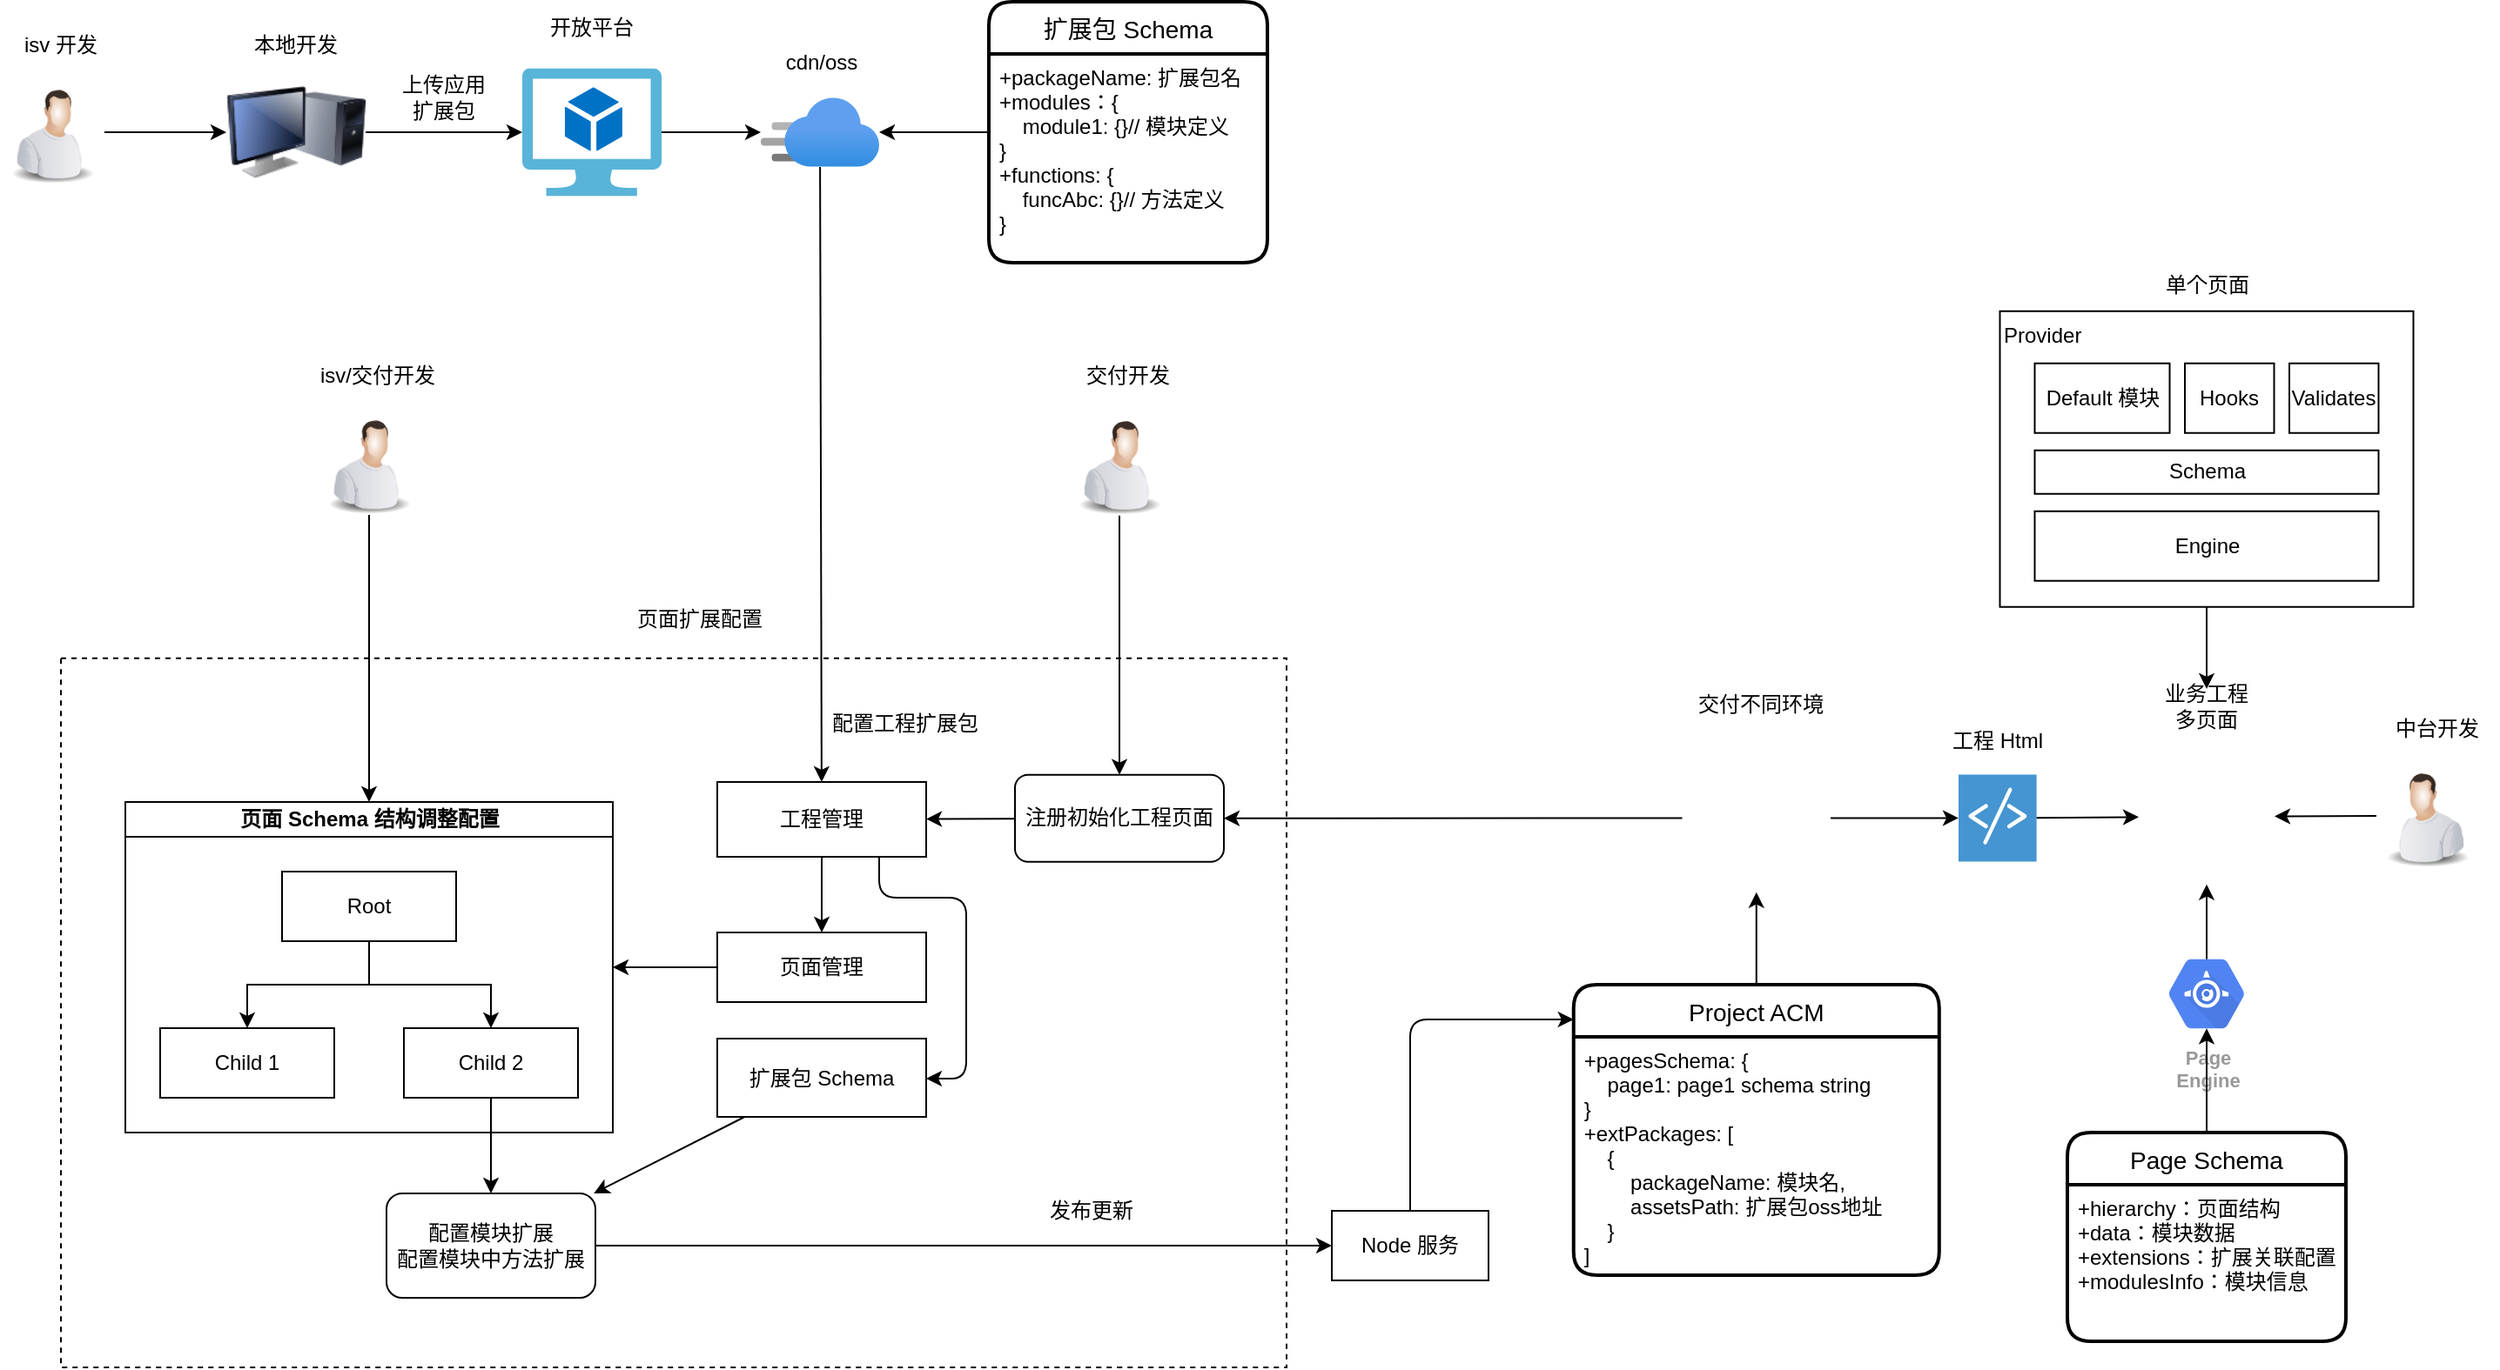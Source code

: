 <mxfile version="14.7.6" type="github">
  <diagram id="0YKwTzjTn9c74l9xXgr4" name="模块开放">
    <mxGraphModel dx="1298" dy="882" grid="1" gridSize="10" guides="1" tooltips="1" connect="1" arrows="1" fold="1" page="1" pageScale="1" pageWidth="827" pageHeight="1169" math="0" shadow="0">
      <root>
        <mxCell id="0" />
        <mxCell id="1" parent="0" />
        <mxCell id="P9pTZyouTYHlQww-c1dC-97" value="" style="rounded=0;whiteSpace=wrap;html=1;labelBackgroundColor=none;align=center;verticalAlign=middle;dashed=1;fillColor=none;" parent="1" vertex="1">
          <mxGeometry x="185" y="497.37" width="704" height="407.63" as="geometry" />
        </mxCell>
        <mxCell id="P9pTZyouTYHlQww-c1dC-19" value="" style="edgeStyle=orthogonalEdgeStyle;rounded=0;orthogonalLoop=1;jettySize=auto;html=1;" parent="1" source="P9pTZyouTYHlQww-c1dC-7" target="P9pTZyouTYHlQww-c1dC-17" edge="1">
          <mxGeometry relative="1" as="geometry" />
        </mxCell>
        <mxCell id="P9pTZyouTYHlQww-c1dC-13" style="edgeStyle=orthogonalEdgeStyle;rounded=0;orthogonalLoop=1;jettySize=auto;html=1;exitX=1;exitY=0.5;exitDx=0;exitDy=0;entryX=0;entryY=0.5;entryDx=0;entryDy=0;" parent="1" source="P9pTZyouTYHlQww-c1dC-8" target="P9pTZyouTYHlQww-c1dC-10" edge="1">
          <mxGeometry relative="1" as="geometry" />
        </mxCell>
        <mxCell id="P9pTZyouTYHlQww-c1dC-15" style="edgeStyle=orthogonalEdgeStyle;rounded=0;orthogonalLoop=1;jettySize=auto;html=1;exitX=1;exitY=0.5;exitDx=0;exitDy=0;" parent="1" source="P9pTZyouTYHlQww-c1dC-10" target="P9pTZyouTYHlQww-c1dC-7" edge="1">
          <mxGeometry relative="1" as="geometry" />
        </mxCell>
        <mxCell id="P9pTZyouTYHlQww-c1dC-16" value="上传应用&lt;br&gt;扩展包" style="text;html=1;strokeColor=none;fillColor=none;align=center;verticalAlign=middle;whiteSpace=wrap;rounded=0;" parent="1" vertex="1">
          <mxGeometry x="370" y="165" width="70" height="20" as="geometry" />
        </mxCell>
        <mxCell id="P9pTZyouTYHlQww-c1dC-37" value="" style="group" parent="1" vertex="1" connectable="0">
          <mxGeometry x="150" y="135" width="70" height="90" as="geometry" />
        </mxCell>
        <mxCell id="P9pTZyouTYHlQww-c1dC-8" value="" style="image;html=1;image=img/lib/clip_art/people/Worker_Man_128x128.png" parent="P9pTZyouTYHlQww-c1dC-37" vertex="1">
          <mxGeometry y="30" width="60" height="60" as="geometry" />
        </mxCell>
        <mxCell id="P9pTZyouTYHlQww-c1dC-9" value="isv 开发" style="text;html=1;strokeColor=none;fillColor=none;align=center;verticalAlign=middle;whiteSpace=wrap;rounded=0;" parent="P9pTZyouTYHlQww-c1dC-37" vertex="1">
          <mxGeometry width="70" height="20" as="geometry" />
        </mxCell>
        <mxCell id="P9pTZyouTYHlQww-c1dC-42" style="edgeStyle=orthogonalEdgeStyle;rounded=0;orthogonalLoop=1;jettySize=auto;html=1;exitX=0.5;exitY=0.16;exitDx=0;exitDy=0;exitPerimeter=0;" parent="1" source="P9pTZyouTYHlQww-c1dC-38" target="P9pTZyouTYHlQww-c1dC-29" edge="1">
          <mxGeometry relative="1" as="geometry">
            <mxPoint x="1417.5" y="682.61" as="sourcePoint" />
          </mxGeometry>
        </mxCell>
        <mxCell id="P9pTZyouTYHlQww-c1dC-38" value="Page&lt;br&gt;Engine" style="html=1;fillColor=#5184F3;strokeColor=none;verticalAlign=top;labelPosition=center;verticalLabelPosition=bottom;align=center;spacingTop=-6;fontSize=11;fontStyle=1;fontColor=#999999;shape=mxgraph.gcp2.hexIcon;prIcon=app_engine" parent="1" vertex="1">
          <mxGeometry x="1384.5" y="661" width="66" height="58.5" as="geometry" />
        </mxCell>
        <mxCell id="P9pTZyouTYHlQww-c1dC-39" value="Page Schema" style="swimlane;childLayout=stackLayout;horizontal=1;startSize=30;horizontalStack=0;rounded=1;fontSize=14;fontStyle=0;strokeWidth=2;resizeParent=0;resizeLast=1;shadow=0;dashed=0;align=center;" parent="1" vertex="1">
          <mxGeometry x="1337.5" y="770" width="160" height="120" as="geometry">
            <mxRectangle x="681" y="634" width="120" height="30" as="alternateBounds" />
          </mxGeometry>
        </mxCell>
        <mxCell id="P9pTZyouTYHlQww-c1dC-40" value="+hierarchy：页面结构&#xa;+data：模块数据&#xa;+extensions：扩展关联配置&#xa;+modulesInfo：模块信息" style="align=left;strokeColor=none;fillColor=none;spacingLeft=4;fontSize=12;verticalAlign=top;resizable=0;rotatable=0;part=1;" parent="P9pTZyouTYHlQww-c1dC-39" vertex="1">
          <mxGeometry y="30" width="160" height="90" as="geometry" />
        </mxCell>
        <mxCell id="P9pTZyouTYHlQww-c1dC-44" value="" style="edgeStyle=orthogonalEdgeStyle;rounded=0;orthogonalLoop=1;jettySize=auto;html=1;entryX=0.5;entryY=0.84;entryDx=0;entryDy=0;entryPerimeter=0;" parent="1" source="P9pTZyouTYHlQww-c1dC-39" target="P9pTZyouTYHlQww-c1dC-38" edge="1">
          <mxGeometry relative="1" as="geometry">
            <mxPoint x="1253.5" y="896" as="targetPoint" />
          </mxGeometry>
        </mxCell>
        <mxCell id="P9pTZyouTYHlQww-c1dC-49" value="" style="group" parent="1" vertex="1" connectable="0">
          <mxGeometry x="280" y="135" width="80" height="100" as="geometry" />
        </mxCell>
        <mxCell id="P9pTZyouTYHlQww-c1dC-10" value="" style="image;html=1;image=img/lib/clip_art/computers/Monitor_Tower_128x128.png" parent="P9pTZyouTYHlQww-c1dC-49" vertex="1">
          <mxGeometry y="20" width="80" height="80" as="geometry" />
        </mxCell>
        <mxCell id="P9pTZyouTYHlQww-c1dC-11" value="本地开发" style="text;html=1;strokeColor=none;fillColor=none;align=center;verticalAlign=middle;whiteSpace=wrap;rounded=0;" parent="P9pTZyouTYHlQww-c1dC-49" vertex="1">
          <mxGeometry x="5" width="70" height="20" as="geometry" />
        </mxCell>
        <mxCell id="P9pTZyouTYHlQww-c1dC-50" value="" style="group" parent="1" vertex="1" connectable="0">
          <mxGeometry x="450" y="125" width="80" height="106.8" as="geometry" />
        </mxCell>
        <mxCell id="P9pTZyouTYHlQww-c1dC-4" value="开放平台" style="text;html=1;strokeColor=none;fillColor=none;align=center;verticalAlign=middle;whiteSpace=wrap;rounded=0;" parent="P9pTZyouTYHlQww-c1dC-50" vertex="1">
          <mxGeometry x="5" width="70" height="20" as="geometry" />
        </mxCell>
        <mxCell id="P9pTZyouTYHlQww-c1dC-7" value="" style="aspect=fixed;html=1;points=[];align=center;image;fontSize=12;image=img/lib/mscae/Virtual_Machine_2.svg;" parent="P9pTZyouTYHlQww-c1dC-50" vertex="1">
          <mxGeometry y="33.2" width="80" height="73.6" as="geometry" />
        </mxCell>
        <mxCell id="P9pTZyouTYHlQww-c1dC-51" value="" style="group" parent="1" vertex="1" connectable="0">
          <mxGeometry x="587" y="145" width="70" height="70" as="geometry" />
        </mxCell>
        <mxCell id="P9pTZyouTYHlQww-c1dC-17" value="" style="aspect=fixed;html=1;points=[];align=center;image;fontSize=12;image=img/lib/azure2/app_services/CDN_Profiles.svg;" parent="P9pTZyouTYHlQww-c1dC-51" vertex="1">
          <mxGeometry y="30" width="68" height="40" as="geometry" />
        </mxCell>
        <mxCell id="P9pTZyouTYHlQww-c1dC-20" value="cdn/oss" style="text;html=1;strokeColor=none;fillColor=none;align=center;verticalAlign=middle;whiteSpace=wrap;rounded=0;" parent="P9pTZyouTYHlQww-c1dC-51" vertex="1">
          <mxGeometry width="70" height="20" as="geometry" />
        </mxCell>
        <mxCell id="P9pTZyouTYHlQww-c1dC-52" value="扩展包 Schema" style="swimlane;childLayout=stackLayout;horizontal=1;startSize=30;horizontalStack=0;rounded=1;fontSize=14;fontStyle=0;strokeWidth=2;resizeParent=0;resizeLast=1;shadow=0;dashed=0;align=center;" parent="1" vertex="1">
          <mxGeometry x="718" y="120" width="160" height="150" as="geometry" />
        </mxCell>
        <mxCell id="P9pTZyouTYHlQww-c1dC-53" value="+packageName: 扩展包名&#xa;+modules：{&#xa;    module1: {}// 模块定义&#xa;}&#xa;+functions: {&#xa;    funcAbc: {}// 方法定义&#xa;}" style="align=left;strokeColor=none;fillColor=none;spacingLeft=4;fontSize=12;verticalAlign=top;resizable=0;rotatable=0;part=1;" parent="P9pTZyouTYHlQww-c1dC-52" vertex="1">
          <mxGeometry y="30" width="160" height="120" as="geometry" />
        </mxCell>
        <mxCell id="P9pTZyouTYHlQww-c1dC-56" value="Project ACM" style="swimlane;childLayout=stackLayout;horizontal=1;startSize=30;horizontalStack=0;rounded=1;fontSize=14;fontStyle=0;strokeWidth=2;resizeParent=0;resizeLast=1;shadow=0;dashed=0;align=center;labelBackgroundColor=none;fillColor=#FFFFFF;" parent="1" vertex="1">
          <mxGeometry x="1053.88" y="685" width="210" height="167" as="geometry" />
        </mxCell>
        <mxCell id="P9pTZyouTYHlQww-c1dC-57" value="+pagesSchema: {&#xa;    page1: page1 schema string&#xa;}&#xa;+extPackages: [&#xa;    {&#xa;        packageName: 模块名,&#xa;        assetsPath: 扩展包oss地址&#xa;    }&#xa;]" style="align=left;strokeColor=none;fillColor=none;spacingLeft=4;fontSize=12;verticalAlign=top;resizable=0;rotatable=0;part=1;" parent="P9pTZyouTYHlQww-c1dC-56" vertex="1">
          <mxGeometry y="30" width="210" height="137" as="geometry" />
        </mxCell>
        <mxCell id="P9pTZyouTYHlQww-c1dC-59" value="" style="endArrow=classic;html=1;" parent="1" source="P9pTZyouTYHlQww-c1dC-28" target="P9pTZyouTYHlQww-c1dC-63" edge="1">
          <mxGeometry width="50" height="50" relative="1" as="geometry">
            <mxPoint x="947" y="774" as="sourcePoint" />
            <mxPoint x="1158" y="826" as="targetPoint" />
          </mxGeometry>
        </mxCell>
        <mxCell id="P9pTZyouTYHlQww-c1dC-60" value="" style="group" parent="1" vertex="1" connectable="0">
          <mxGeometry x="1108.5" y="514" width="105" height="117.87" as="geometry" />
        </mxCell>
        <mxCell id="P9pTZyouTYHlQww-c1dC-25" value="交付不同环境" style="text;html=1;strokeColor=none;fillColor=none;align=center;verticalAlign=middle;whiteSpace=wrap;rounded=0;" parent="P9pTZyouTYHlQww-c1dC-60" vertex="1">
          <mxGeometry width="105" height="20" as="geometry" />
        </mxCell>
        <mxCell id="P9pTZyouTYHlQww-c1dC-28" value="" style="shape=image;html=1;verticalAlign=top;verticalLabelPosition=bottom;labelBackgroundColor=#ffffff;imageAspect=0;aspect=fixed;image=https://cdn4.iconfinder.com/data/icons/logos-brands-5/24/acm-128.png" parent="P9pTZyouTYHlQww-c1dC-60" vertex="1">
          <mxGeometry x="7.75" y="32.62" width="85.25" height="85.25" as="geometry" />
        </mxCell>
        <mxCell id="P9pTZyouTYHlQww-c1dC-61" value="页面扩展配置" style="text;html=1;strokeColor=none;fillColor=none;align=center;verticalAlign=middle;whiteSpace=wrap;rounded=0;labelBackgroundColor=none;" parent="1" vertex="1">
          <mxGeometry x="502" y="465" width="100" height="20" as="geometry" />
        </mxCell>
        <mxCell id="P9pTZyouTYHlQww-c1dC-62" value="" style="endArrow=classic;html=1;" parent="1" source="P9pTZyouTYHlQww-c1dC-100" target="P9pTZyouTYHlQww-c1dC-29" edge="1">
          <mxGeometry width="50" height="50" relative="1" as="geometry">
            <mxPoint x="1533.5" y="620.384" as="sourcePoint" />
            <mxPoint x="1023.5" y="545" as="targetPoint" />
          </mxGeometry>
        </mxCell>
        <mxCell id="P9pTZyouTYHlQww-c1dC-63" value="" style="shadow=0;dashed=0;html=1;strokeColor=none;fillColor=#4495D1;labelPosition=center;verticalLabelPosition=bottom;verticalAlign=top;align=center;outlineConnect=0;shape=mxgraph.veeam.script;labelBackgroundColor=none;" parent="1" vertex="1">
          <mxGeometry x="1275" y="564.24" width="44.8" height="50" as="geometry" />
        </mxCell>
        <mxCell id="P9pTZyouTYHlQww-c1dC-65" value="" style="endArrow=classic;html=1;" parent="1" source="P9pTZyouTYHlQww-c1dC-63" target="P9pTZyouTYHlQww-c1dC-29" edge="1">
          <mxGeometry width="50" height="50" relative="1" as="geometry">
            <mxPoint x="1158" y="911" as="sourcePoint" />
            <mxPoint x="1037" y="646" as="targetPoint" />
          </mxGeometry>
        </mxCell>
        <mxCell id="P9pTZyouTYHlQww-c1dC-68" value="" style="endArrow=classic;html=1;" parent="1" source="P9pTZyouTYHlQww-c1dC-52" target="P9pTZyouTYHlQww-c1dC-17" edge="1">
          <mxGeometry width="50" height="50" relative="1" as="geometry">
            <mxPoint x="700" y="165" as="sourcePoint" />
            <mxPoint x="890" y="485" as="targetPoint" />
          </mxGeometry>
        </mxCell>
        <mxCell id="P9pTZyouTYHlQww-c1dC-69" value="注册初始化工程页面" style="rounded=1;whiteSpace=wrap;html=1;labelBackgroundColor=none;fillColor=#FFFFFF;align=center;verticalAlign=middle;" parent="1" vertex="1">
          <mxGeometry x="733" y="564.37" width="120" height="50" as="geometry" />
        </mxCell>
        <mxCell id="P9pTZyouTYHlQww-c1dC-70" value="" style="group" parent="1" vertex="1" connectable="0">
          <mxGeometry x="763" y="325.37" width="70" height="90" as="geometry" />
        </mxCell>
        <mxCell id="P9pTZyouTYHlQww-c1dC-71" value="" style="image;html=1;image=img/lib/clip_art/people/Worker_Man_128x128.png" parent="P9pTZyouTYHlQww-c1dC-70" vertex="1">
          <mxGeometry y="30" width="60" height="60" as="geometry" />
        </mxCell>
        <mxCell id="P9pTZyouTYHlQww-c1dC-72" value="交付开发" style="text;html=1;strokeColor=none;fillColor=none;align=center;verticalAlign=middle;whiteSpace=wrap;rounded=0;" parent="P9pTZyouTYHlQww-c1dC-70" vertex="1">
          <mxGeometry width="70" height="20" as="geometry" />
        </mxCell>
        <mxCell id="P9pTZyouTYHlQww-c1dC-73" value="" style="endArrow=classic;html=1;" parent="1" source="P9pTZyouTYHlQww-c1dC-71" target="P9pTZyouTYHlQww-c1dC-69" edge="1">
          <mxGeometry width="50" height="50" relative="1" as="geometry">
            <mxPoint x="1273" y="744.37" as="sourcePoint" />
            <mxPoint x="1323" y="694.37" as="targetPoint" />
          </mxGeometry>
        </mxCell>
        <mxCell id="P9pTZyouTYHlQww-c1dC-74" value="" style="endArrow=classic;html=1;" parent="1" source="P9pTZyouTYHlQww-c1dC-28" target="P9pTZyouTYHlQww-c1dC-69" edge="1">
          <mxGeometry width="50" height="50" relative="1" as="geometry">
            <mxPoint x="515" y="595" as="sourcePoint" />
            <mxPoint x="565" y="545" as="targetPoint" />
          </mxGeometry>
        </mxCell>
        <mxCell id="P9pTZyouTYHlQww-c1dC-79" value="" style="endArrow=classic;html=1;" parent="1" source="P9pTZyouTYHlQww-c1dC-69" target="P9pTZyouTYHlQww-c1dC-76" edge="1">
          <mxGeometry width="50" height="50" relative="1" as="geometry">
            <mxPoint x="711" y="606.269" as="sourcePoint" />
            <mxPoint x="731" y="647.13" as="targetPoint" />
          </mxGeometry>
        </mxCell>
        <mxCell id="P9pTZyouTYHlQww-c1dC-76" value="工程管理" style="rounded=0;whiteSpace=wrap;html=1;labelBackgroundColor=none;fillColor=#FFFFFF;align=center;verticalAlign=middle;" parent="1" vertex="1">
          <mxGeometry x="562" y="568.5" width="120" height="43" as="geometry" />
        </mxCell>
        <mxCell id="P9pTZyouTYHlQww-c1dC-77" value="页面管理" style="rounded=0;whiteSpace=wrap;html=1;labelBackgroundColor=none;fillColor=#FFFFFF;align=center;verticalAlign=middle;" parent="1" vertex="1">
          <mxGeometry x="562" y="655" width="120" height="40" as="geometry" />
        </mxCell>
        <mxCell id="P9pTZyouTYHlQww-c1dC-80" value="" style="endArrow=classic;html=1;" parent="1" source="P9pTZyouTYHlQww-c1dC-76" target="P9pTZyouTYHlQww-c1dC-77" edge="1">
          <mxGeometry width="50" height="50" relative="1" as="geometry">
            <mxPoint x="692" y="697.13" as="sourcePoint" />
            <mxPoint x="511" y="605" as="targetPoint" />
          </mxGeometry>
        </mxCell>
        <mxCell id="P9pTZyouTYHlQww-c1dC-83" value="配置工程扩展包" style="text;html=1;strokeColor=none;fillColor=none;align=center;verticalAlign=middle;whiteSpace=wrap;rounded=0;labelBackgroundColor=none;" parent="1" vertex="1">
          <mxGeometry x="625" y="525" width="90" height="20" as="geometry" />
        </mxCell>
        <mxCell id="P9pTZyouTYHlQww-c1dC-90" value="页面 Schema 结构调整配置" style="swimlane;html=1;startSize=20;horizontal=1;childLayout=treeLayout;horizontalTree=0;resizable=0;containerType=tree;labelBackgroundColor=none;fillColor=#FFFFFF;align=center;verticalAlign=middle;" parent="1" vertex="1">
          <mxGeometry x="222" y="580" width="280" height="190" as="geometry" />
        </mxCell>
        <mxCell id="P9pTZyouTYHlQww-c1dC-91" value="Root" style="whiteSpace=wrap;html=1;" parent="P9pTZyouTYHlQww-c1dC-90" vertex="1">
          <mxGeometry x="90" y="40" width="100" height="40" as="geometry" />
        </mxCell>
        <mxCell id="P9pTZyouTYHlQww-c1dC-92" value="Child 1" style="whiteSpace=wrap;html=1;" parent="P9pTZyouTYHlQww-c1dC-90" vertex="1">
          <mxGeometry x="20" y="130" width="100" height="40" as="geometry" />
        </mxCell>
        <mxCell id="P9pTZyouTYHlQww-c1dC-93" value="" style="edgeStyle=elbowEdgeStyle;elbow=vertical;html=1;rounded=0;" parent="P9pTZyouTYHlQww-c1dC-90" source="P9pTZyouTYHlQww-c1dC-91" target="P9pTZyouTYHlQww-c1dC-92" edge="1">
          <mxGeometry relative="1" as="geometry" />
        </mxCell>
        <mxCell id="P9pTZyouTYHlQww-c1dC-94" value="Child 2" style="whiteSpace=wrap;html=1;" parent="P9pTZyouTYHlQww-c1dC-90" vertex="1">
          <mxGeometry x="160" y="130" width="100" height="40" as="geometry" />
        </mxCell>
        <mxCell id="P9pTZyouTYHlQww-c1dC-95" value="" style="edgeStyle=elbowEdgeStyle;elbow=vertical;html=1;rounded=0;" parent="P9pTZyouTYHlQww-c1dC-90" source="P9pTZyouTYHlQww-c1dC-91" target="P9pTZyouTYHlQww-c1dC-94" edge="1">
          <mxGeometry relative="1" as="geometry" />
        </mxCell>
        <mxCell id="P9pTZyouTYHlQww-c1dC-96" value="" style="endArrow=classic;html=1;" parent="1" source="P9pTZyouTYHlQww-c1dC-17" target="P9pTZyouTYHlQww-c1dC-76" edge="1">
          <mxGeometry width="50" height="50" relative="1" as="geometry">
            <mxPoint x="595" y="525" as="sourcePoint" />
            <mxPoint x="645" y="475" as="targetPoint" />
          </mxGeometry>
        </mxCell>
        <mxCell id="P9pTZyouTYHlQww-c1dC-98" value="" style="group" parent="1" vertex="1" connectable="0">
          <mxGeometry x="1361" y="515" width="113" height="112.37" as="geometry" />
        </mxCell>
        <mxCell id="P9pTZyouTYHlQww-c1dC-29" value="" style="shape=image;html=1;verticalAlign=top;verticalLabelPosition=bottom;labelBackgroundColor=#ffffff;imageAspect=0;aspect=fixed;image=https://cdn4.iconfinder.com/data/icons/general-office/91/General_Office_03-128.png" parent="P9pTZyouTYHlQww-c1dC-98" vertex="1">
          <mxGeometry x="17.5" y="34.37" width="78" height="78" as="geometry" />
        </mxCell>
        <mxCell id="P9pTZyouTYHlQww-c1dC-35" value="业务工程&lt;br&gt;多页面" style="text;html=1;strokeColor=none;fillColor=none;align=center;verticalAlign=middle;whiteSpace=wrap;rounded=0;" parent="P9pTZyouTYHlQww-c1dC-98" vertex="1">
          <mxGeometry width="113" height="20" as="geometry" />
        </mxCell>
        <mxCell id="P9pTZyouTYHlQww-c1dC-99" value="" style="group" parent="1" vertex="1" connectable="0">
          <mxGeometry x="1515" y="527.94" width="70" height="90" as="geometry" />
        </mxCell>
        <mxCell id="P9pTZyouTYHlQww-c1dC-100" value="" style="image;html=1;image=img/lib/clip_art/people/Worker_Man_128x128.png;flipH=1;" parent="P9pTZyouTYHlQww-c1dC-99" vertex="1">
          <mxGeometry y="30" width="60" height="60" as="geometry" />
        </mxCell>
        <mxCell id="P9pTZyouTYHlQww-c1dC-101" value="中台开发" style="text;html=1;strokeColor=none;fillColor=none;align=center;verticalAlign=middle;whiteSpace=wrap;rounded=0;" parent="P9pTZyouTYHlQww-c1dC-99" vertex="1">
          <mxGeometry width="70" height="20" as="geometry" />
        </mxCell>
        <mxCell id="P9pTZyouTYHlQww-c1dC-103" value="" style="group" parent="1" vertex="1" connectable="0">
          <mxGeometry x="332" y="325" width="70" height="90" as="geometry" />
        </mxCell>
        <mxCell id="P9pTZyouTYHlQww-c1dC-104" value="" style="image;html=1;image=img/lib/clip_art/people/Worker_Man_128x128.png" parent="P9pTZyouTYHlQww-c1dC-103" vertex="1">
          <mxGeometry y="30" width="60" height="60" as="geometry" />
        </mxCell>
        <mxCell id="P9pTZyouTYHlQww-c1dC-105" value="isv/交付开发" style="text;html=1;strokeColor=none;fillColor=none;align=center;verticalAlign=middle;whiteSpace=wrap;rounded=0;" parent="P9pTZyouTYHlQww-c1dC-103" vertex="1">
          <mxGeometry width="70" height="20" as="geometry" />
        </mxCell>
        <mxCell id="P9pTZyouTYHlQww-c1dC-106" value="" style="endArrow=classic;html=1;" parent="1" source="P9pTZyouTYHlQww-c1dC-77" target="P9pTZyouTYHlQww-c1dC-90" edge="1">
          <mxGeometry width="50" height="50" relative="1" as="geometry">
            <mxPoint x="605" y="495" as="sourcePoint" />
            <mxPoint x="525" y="635" as="targetPoint" />
          </mxGeometry>
        </mxCell>
        <mxCell id="P9pTZyouTYHlQww-c1dC-107" value="扩展包 Schema" style="rounded=0;whiteSpace=wrap;html=1;labelBackgroundColor=none;fillColor=none;align=center;verticalAlign=middle;" parent="1" vertex="1">
          <mxGeometry x="562" y="716" width="120" height="45" as="geometry" />
        </mxCell>
        <mxCell id="P9pTZyouTYHlQww-c1dC-108" value="" style="endArrow=classic;html=1;entryX=0.5;entryY=0;entryDx=0;entryDy=0;" parent="1" source="P9pTZyouTYHlQww-c1dC-104" target="P9pTZyouTYHlQww-c1dC-90" edge="1">
          <mxGeometry width="50" height="50" relative="1" as="geometry">
            <mxPoint x="525" y="695" as="sourcePoint" />
            <mxPoint x="575" y="645" as="targetPoint" />
          </mxGeometry>
        </mxCell>
        <mxCell id="P9pTZyouTYHlQww-c1dC-110" value="" style="edgeStyle=segmentEdgeStyle;endArrow=classic;html=1;" parent="1" target="P9pTZyouTYHlQww-c1dC-107" edge="1">
          <mxGeometry width="50" height="50" relative="1" as="geometry">
            <mxPoint x="655" y="612" as="sourcePoint" />
            <mxPoint x="705" y="995" as="targetPoint" />
            <Array as="points">
              <mxPoint x="655" y="635" />
              <mxPoint x="705" y="635" />
              <mxPoint x="705" y="739" />
            </Array>
          </mxGeometry>
        </mxCell>
        <mxCell id="P9pTZyouTYHlQww-c1dC-111" value="配置模块扩展&lt;br&gt;配置模块中方法扩展" style="rounded=1;whiteSpace=wrap;html=1;labelBackgroundColor=none;fillColor=none;align=center;verticalAlign=middle;" parent="1" vertex="1">
          <mxGeometry x="372" y="805" width="120" height="60" as="geometry" />
        </mxCell>
        <mxCell id="P9pTZyouTYHlQww-c1dC-112" value="" style="endArrow=classic;html=1;" parent="1" source="P9pTZyouTYHlQww-c1dC-107" target="P9pTZyouTYHlQww-c1dC-111" edge="1">
          <mxGeometry width="50" height="50" relative="1" as="geometry">
            <mxPoint x="525" y="665" as="sourcePoint" />
            <mxPoint x="575" y="615" as="targetPoint" />
          </mxGeometry>
        </mxCell>
        <mxCell id="P9pTZyouTYHlQww-c1dC-113" value="" style="endArrow=none;html=1;startArrow=classic;startFill=1;endFill=0;" parent="1" source="P9pTZyouTYHlQww-c1dC-111" target="P9pTZyouTYHlQww-c1dC-94" edge="1">
          <mxGeometry width="50" height="50" relative="1" as="geometry">
            <mxPoint x="525" y="665" as="sourcePoint" />
            <mxPoint x="575" y="615" as="targetPoint" />
          </mxGeometry>
        </mxCell>
        <mxCell id="P9pTZyouTYHlQww-c1dC-114" value="发布更新" style="text;html=1;strokeColor=none;fillColor=none;align=center;verticalAlign=middle;whiteSpace=wrap;rounded=0;labelBackgroundColor=none;" parent="1" vertex="1">
          <mxGeometry x="742" y="805" width="70" height="20" as="geometry" />
        </mxCell>
        <mxCell id="P9pTZyouTYHlQww-c1dC-118" value="" style="endArrow=none;html=1;entryX=0.5;entryY=0;entryDx=0;entryDy=0;startArrow=classic;startFill=1;endFill=0;" parent="1" source="P9pTZyouTYHlQww-c1dC-28" target="P9pTZyouTYHlQww-c1dC-56" edge="1">
          <mxGeometry width="50" height="50" relative="1" as="geometry">
            <mxPoint x="975" y="625" as="sourcePoint" />
            <mxPoint x="1025" y="575" as="targetPoint" />
          </mxGeometry>
        </mxCell>
        <mxCell id="P9pTZyouTYHlQww-c1dC-120" value="Node 服务" style="rounded=0;whiteSpace=wrap;html=1;labelBackgroundColor=none;fillColor=none;align=center;verticalAlign=middle;" parent="1" vertex="1">
          <mxGeometry x="915" y="815" width="90" height="40" as="geometry" />
        </mxCell>
        <mxCell id="P9pTZyouTYHlQww-c1dC-121" value="" style="endArrow=classic;html=1;" parent="1" source="P9pTZyouTYHlQww-c1dC-111" target="P9pTZyouTYHlQww-c1dC-120" edge="1">
          <mxGeometry width="50" height="50" relative="1" as="geometry">
            <mxPoint x="725" y="725" as="sourcePoint" />
            <mxPoint x="775" y="675" as="targetPoint" />
          </mxGeometry>
        </mxCell>
        <mxCell id="P9pTZyouTYHlQww-c1dC-123" value="" style="edgeStyle=elbowEdgeStyle;elbow=horizontal;endArrow=classic;html=1;" parent="1" source="P9pTZyouTYHlQww-c1dC-120" target="P9pTZyouTYHlQww-c1dC-56" edge="1">
          <mxGeometry width="50" height="50" relative="1" as="geometry">
            <mxPoint x="725" y="725" as="sourcePoint" />
            <mxPoint x="775" y="675" as="targetPoint" />
            <Array as="points">
              <mxPoint x="960" y="705" />
            </Array>
          </mxGeometry>
        </mxCell>
        <mxCell id="nvTnUAlOZHbKee-PkbUv-1" value="工程 Html" style="text;html=1;strokeColor=none;fillColor=none;align=center;verticalAlign=middle;whiteSpace=wrap;rounded=0;" vertex="1" parent="1">
          <mxGeometry x="1259.8" y="535" width="75.2" height="20" as="geometry" />
        </mxCell>
        <mxCell id="nvTnUAlOZHbKee-PkbUv-9" value="" style="endArrow=classic;html=1;" edge="1" parent="1" source="nvTnUAlOZHbKee-PkbUv-3" target="P9pTZyouTYHlQww-c1dC-35">
          <mxGeometry width="50" height="50" relative="1" as="geometry">
            <mxPoint x="1105" y="645" as="sourcePoint" />
            <mxPoint x="1405" y="495" as="targetPoint" />
          </mxGeometry>
        </mxCell>
        <mxCell id="nvTnUAlOZHbKee-PkbUv-12" value="" style="group" vertex="1" connectable="0" parent="1">
          <mxGeometry x="1298.75" y="272.87" width="237.5" height="195" as="geometry" />
        </mxCell>
        <mxCell id="nvTnUAlOZHbKee-PkbUv-3" value="Provider" style="rounded=0;whiteSpace=wrap;html=1;align=left;verticalAlign=top;" vertex="1" parent="nvTnUAlOZHbKee-PkbUv-12">
          <mxGeometry y="25" width="237.5" height="170" as="geometry" />
        </mxCell>
        <mxCell id="nvTnUAlOZHbKee-PkbUv-4" value="Engine" style="rounded=0;whiteSpace=wrap;html=1;" vertex="1" parent="nvTnUAlOZHbKee-PkbUv-12">
          <mxGeometry x="20" y="140" width="197.5" height="40" as="geometry" />
        </mxCell>
        <mxCell id="nvTnUAlOZHbKee-PkbUv-5" value="Schema" style="rounded=0;whiteSpace=wrap;html=1;" vertex="1" parent="nvTnUAlOZHbKee-PkbUv-12">
          <mxGeometry x="20" y="105" width="197.5" height="25" as="geometry" />
        </mxCell>
        <mxCell id="nvTnUAlOZHbKee-PkbUv-6" value="Default 模块" style="rounded=0;whiteSpace=wrap;html=1;" vertex="1" parent="nvTnUAlOZHbKee-PkbUv-12">
          <mxGeometry x="20" y="55" width="77.5" height="40" as="geometry" />
        </mxCell>
        <mxCell id="nvTnUAlOZHbKee-PkbUv-7" value="单个页面" style="text;html=1;strokeColor=none;fillColor=none;align=center;verticalAlign=middle;whiteSpace=wrap;rounded=0;" vertex="1" parent="nvTnUAlOZHbKee-PkbUv-12">
          <mxGeometry x="93.75" width="50" height="20" as="geometry" />
        </mxCell>
        <mxCell id="nvTnUAlOZHbKee-PkbUv-10" value="Hooks" style="rounded=0;whiteSpace=wrap;html=1;" vertex="1" parent="nvTnUAlOZHbKee-PkbUv-12">
          <mxGeometry x="106.25" y="55" width="51.25" height="40" as="geometry" />
        </mxCell>
        <mxCell id="nvTnUAlOZHbKee-PkbUv-11" value="Validates" style="rounded=0;whiteSpace=wrap;html=1;" vertex="1" parent="nvTnUAlOZHbKee-PkbUv-12">
          <mxGeometry x="166.25" y="55" width="51.25" height="40" as="geometry" />
        </mxCell>
      </root>
    </mxGraphModel>
  </diagram>
</mxfile>
